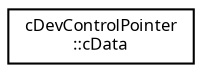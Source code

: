 digraph "Graphical Class Hierarchy"
{
  edge [fontname="Sans",fontsize="8",labelfontname="Sans",labelfontsize="8"];
  node [fontname="Sans",fontsize="8",shape=record];
  rankdir="LR";
  Node1 [label="cDevControlPointer\l::cData",height=0.2,width=0.4,color="black", fillcolor="white", style="filled",URL="$classc_dev_control_pointer_1_1c_data.html"];
}
